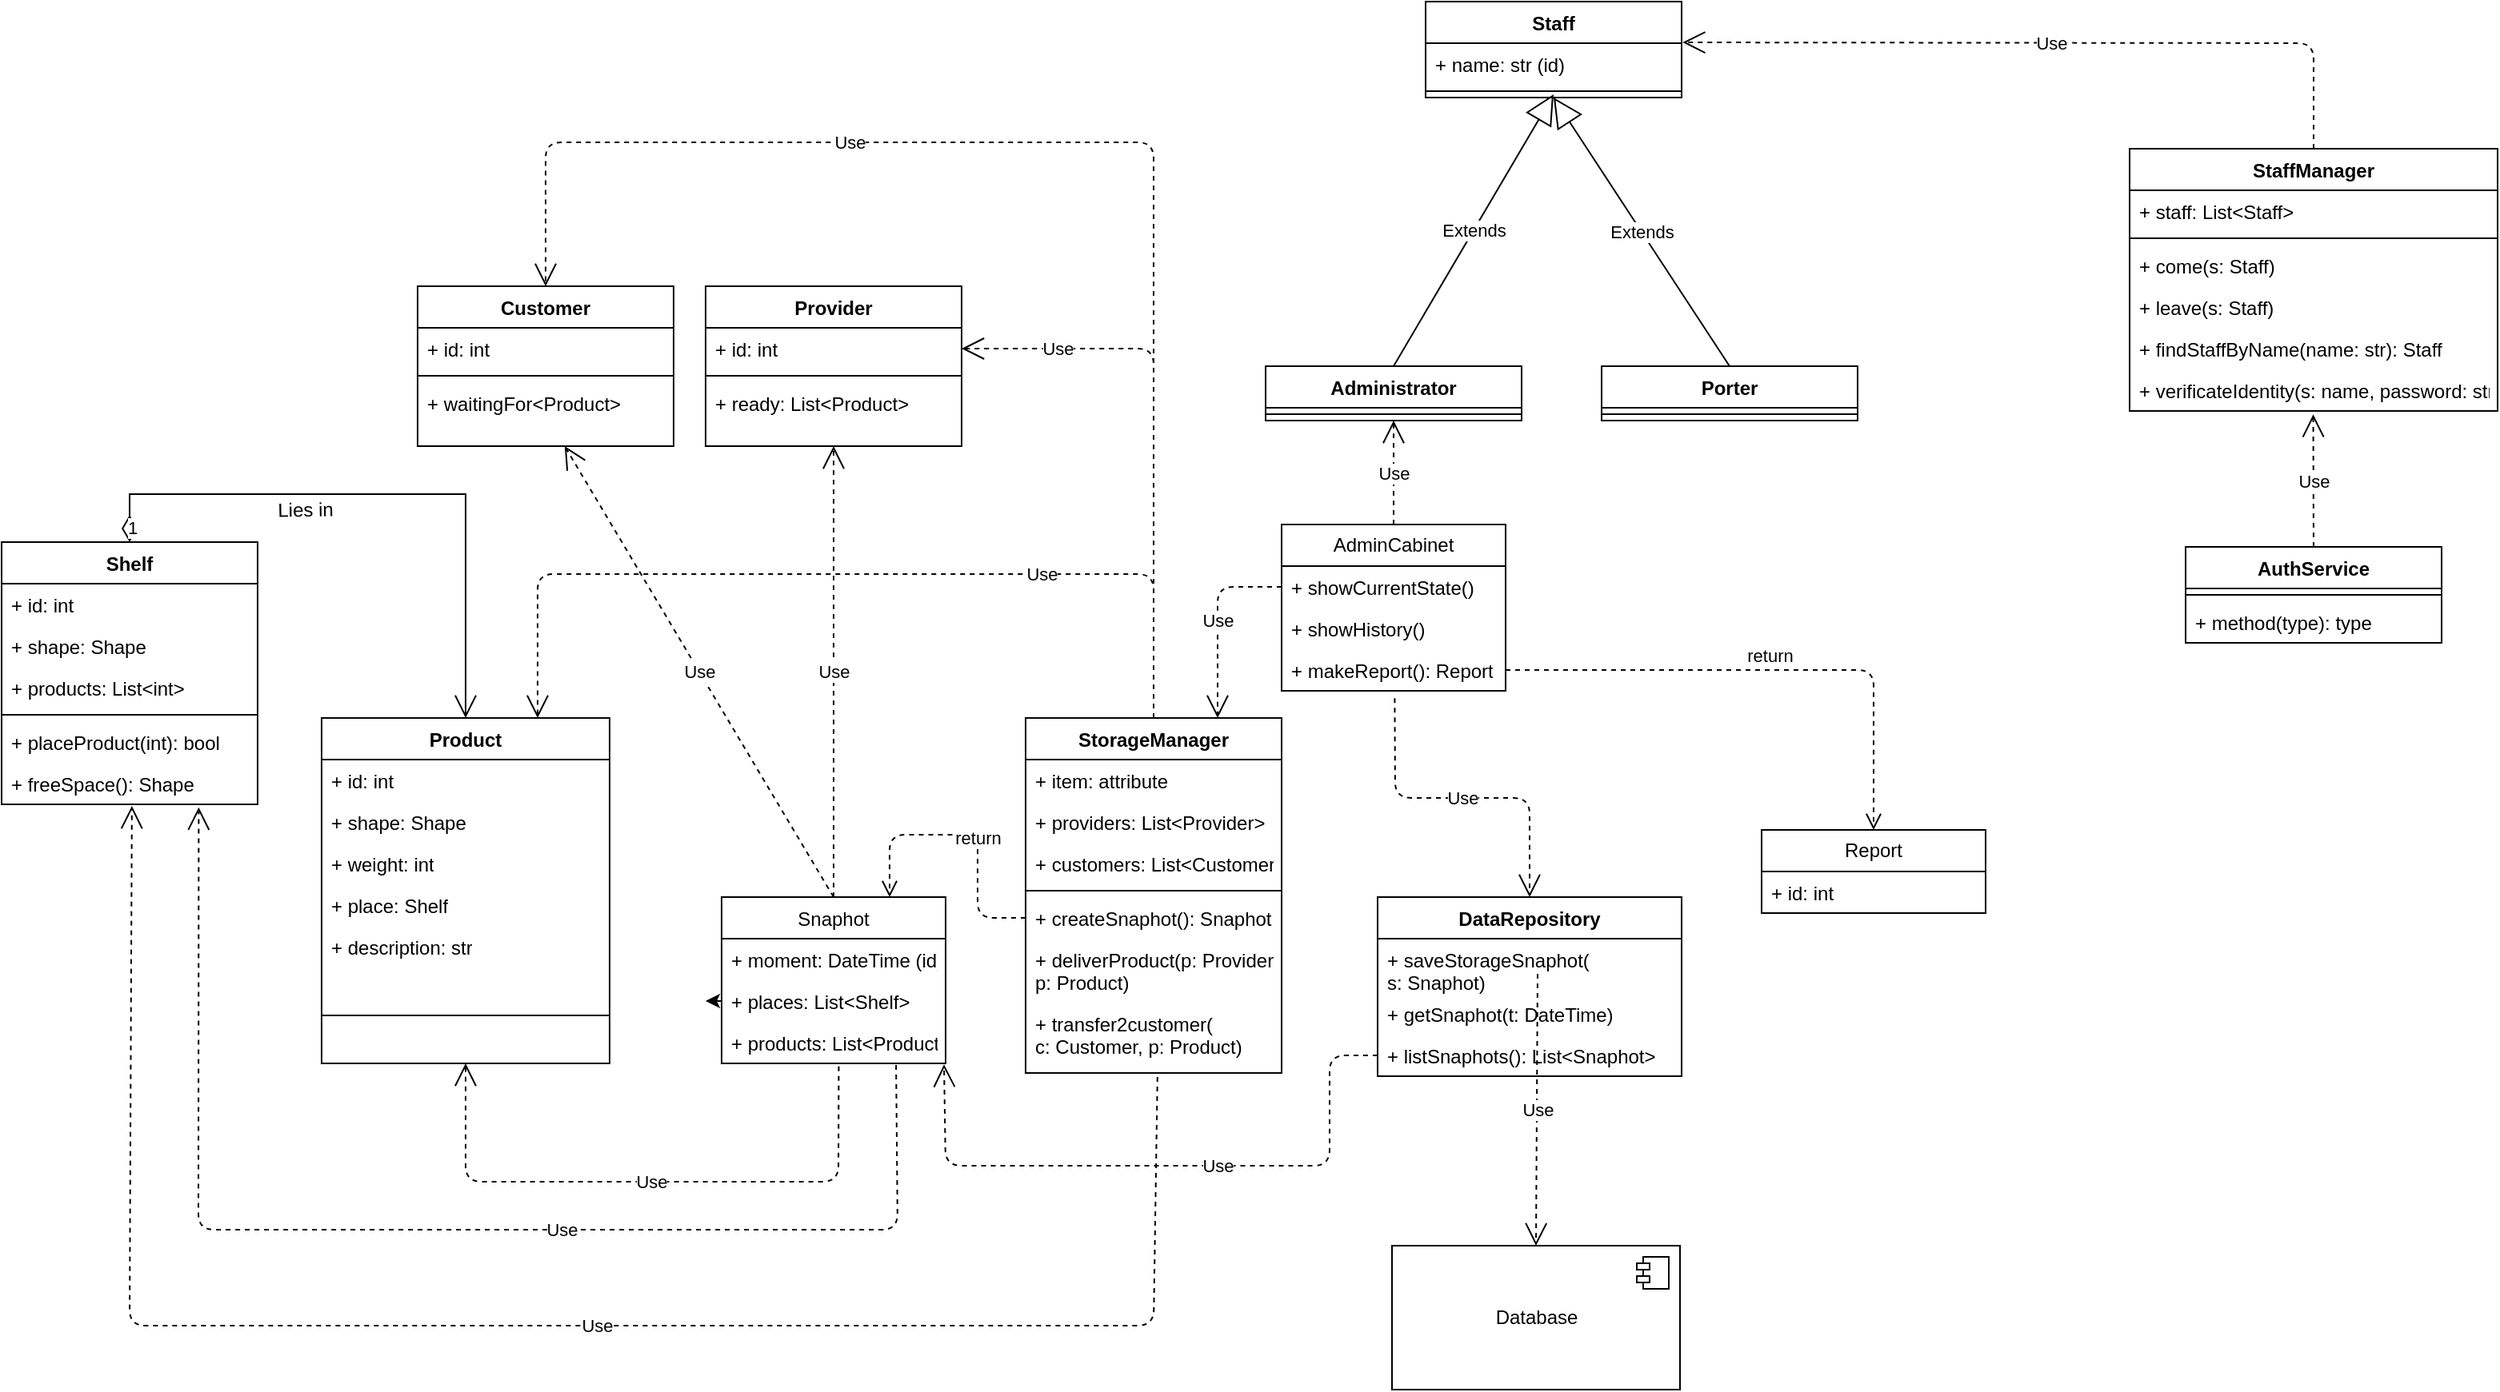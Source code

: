 <mxfile>
    <diagram name="Page-1" id="e7e014a7-5840-1c2e-5031-d8a46d1fe8dd">
        <mxGraphModel dx="1066" dy="604" grid="1" gridSize="10" guides="1" tooltips="1" connect="1" arrows="1" fold="1" page="1" pageScale="1" pageWidth="1169" pageHeight="826" background="none" math="0" shadow="0">
            <root>
                <mxCell id="0"/>
                <mxCell id="1" parent="0"/>
                <mxCell id="RKesw_0HOzha-FveR5lW-41" value="Product" style="swimlane;fontStyle=1;align=center;verticalAlign=top;childLayout=stackLayout;horizontal=1;startSize=26;horizontalStack=0;resizeParent=1;resizeParentMax=0;resizeLast=0;collapsible=1;marginBottom=0;whiteSpace=wrap;html=1;" parent="1" vertex="1">
                    <mxGeometry x="320" y="490" width="180" height="216" as="geometry"/>
                </mxCell>
                <mxCell id="RKesw_0HOzha-FveR5lW-48" value="+ id: int" style="text;strokeColor=none;fillColor=none;align=left;verticalAlign=top;spacingLeft=4;spacingRight=4;overflow=hidden;rotatable=0;points=[[0,0.5],[1,0.5]];portConstraint=eastwest;whiteSpace=wrap;html=1;" parent="RKesw_0HOzha-FveR5lW-41" vertex="1">
                    <mxGeometry y="26" width="180" height="26" as="geometry"/>
                </mxCell>
                <mxCell id="RKesw_0HOzha-FveR5lW-49" value="+ shape: Shape" style="text;strokeColor=none;fillColor=none;align=left;verticalAlign=top;spacingLeft=4;spacingRight=4;overflow=hidden;rotatable=0;points=[[0,0.5],[1,0.5]];portConstraint=eastwest;whiteSpace=wrap;html=1;" parent="RKesw_0HOzha-FveR5lW-41" vertex="1">
                    <mxGeometry y="52" width="180" height="26" as="geometry"/>
                </mxCell>
                <mxCell id="RKesw_0HOzha-FveR5lW-50" value="+ weight: int" style="text;strokeColor=none;fillColor=none;align=left;verticalAlign=top;spacingLeft=4;spacingRight=4;overflow=hidden;rotatable=0;points=[[0,0.5],[1,0.5]];portConstraint=eastwest;whiteSpace=wrap;html=1;" parent="RKesw_0HOzha-FveR5lW-41" vertex="1">
                    <mxGeometry y="78" width="180" height="26" as="geometry"/>
                </mxCell>
                <mxCell id="RKesw_0HOzha-FveR5lW-52" value="+ place: Shelf" style="text;strokeColor=none;fillColor=none;align=left;verticalAlign=top;spacingLeft=4;spacingRight=4;overflow=hidden;rotatable=0;points=[[0,0.5],[1,0.5]];portConstraint=eastwest;whiteSpace=wrap;html=1;" parent="RKesw_0HOzha-FveR5lW-41" vertex="1">
                    <mxGeometry y="104" width="180" height="26" as="geometry"/>
                </mxCell>
                <mxCell id="RKesw_0HOzha-FveR5lW-53" value="+ description: str" style="text;strokeColor=none;fillColor=none;align=left;verticalAlign=top;spacingLeft=4;spacingRight=4;overflow=hidden;rotatable=0;points=[[0,0.5],[1,0.5]];portConstraint=eastwest;whiteSpace=wrap;html=1;" parent="RKesw_0HOzha-FveR5lW-41" vertex="1">
                    <mxGeometry y="130" width="180" height="26" as="geometry"/>
                </mxCell>
                <mxCell id="RKesw_0HOzha-FveR5lW-43" value="" style="line;strokeWidth=1;fillColor=none;align=left;verticalAlign=middle;spacingTop=-1;spacingLeft=3;spacingRight=3;rotatable=0;labelPosition=right;points=[];portConstraint=eastwest;strokeColor=inherit;" parent="RKesw_0HOzha-FveR5lW-41" vertex="1">
                    <mxGeometry y="156" width="180" height="60" as="geometry"/>
                </mxCell>
                <mxCell id="RKesw_0HOzha-FveR5lW-59" value="Shelf" style="swimlane;fontStyle=1;align=center;verticalAlign=top;childLayout=stackLayout;horizontal=1;startSize=26;horizontalStack=0;resizeParent=1;resizeParentMax=0;resizeLast=0;collapsible=1;marginBottom=0;whiteSpace=wrap;html=1;" parent="1" vertex="1">
                    <mxGeometry x="120" y="380" width="160" height="164" as="geometry"/>
                </mxCell>
                <mxCell id="RKesw_0HOzha-FveR5lW-60" value="+ id: int" style="text;strokeColor=none;fillColor=none;align=left;verticalAlign=top;spacingLeft=4;spacingRight=4;overflow=hidden;rotatable=0;points=[[0,0.5],[1,0.5]];portConstraint=eastwest;whiteSpace=wrap;html=1;" parent="RKesw_0HOzha-FveR5lW-59" vertex="1">
                    <mxGeometry y="26" width="160" height="26" as="geometry"/>
                </mxCell>
                <mxCell id="RKesw_0HOzha-FveR5lW-63" value="+ shape: Shape" style="text;strokeColor=none;fillColor=none;align=left;verticalAlign=top;spacingLeft=4;spacingRight=4;overflow=hidden;rotatable=0;points=[[0,0.5],[1,0.5]];portConstraint=eastwest;whiteSpace=wrap;html=1;" parent="RKesw_0HOzha-FveR5lW-59" vertex="1">
                    <mxGeometry y="52" width="160" height="26" as="geometry"/>
                </mxCell>
                <mxCell id="RKesw_0HOzha-FveR5lW-65" value="+ products: List&amp;lt;int&amp;gt;" style="text;strokeColor=none;fillColor=none;align=left;verticalAlign=top;spacingLeft=4;spacingRight=4;overflow=hidden;rotatable=0;points=[[0,0.5],[1,0.5]];portConstraint=eastwest;whiteSpace=wrap;html=1;" parent="RKesw_0HOzha-FveR5lW-59" vertex="1">
                    <mxGeometry y="78" width="160" height="26" as="geometry"/>
                </mxCell>
                <mxCell id="RKesw_0HOzha-FveR5lW-61" value="" style="line;strokeWidth=1;fillColor=none;align=left;verticalAlign=middle;spacingTop=-1;spacingLeft=3;spacingRight=3;rotatable=0;labelPosition=right;points=[];portConstraint=eastwest;strokeColor=inherit;" parent="RKesw_0HOzha-FveR5lW-59" vertex="1">
                    <mxGeometry y="104" width="160" height="8" as="geometry"/>
                </mxCell>
                <mxCell id="RKesw_0HOzha-FveR5lW-62" value="&lt;div&gt;+ placeProduct(int): bool&lt;/div&gt;&lt;div&gt;&lt;br&gt;&lt;/div&gt;" style="text;strokeColor=none;fillColor=none;align=left;verticalAlign=top;spacingLeft=4;spacingRight=4;overflow=hidden;rotatable=0;points=[[0,0.5],[1,0.5]];portConstraint=eastwest;whiteSpace=wrap;html=1;" parent="RKesw_0HOzha-FveR5lW-59" vertex="1">
                    <mxGeometry y="112" width="160" height="26" as="geometry"/>
                </mxCell>
                <mxCell id="RKesw_0HOzha-FveR5lW-64" value="+ freeSpace(): Shape" style="text;strokeColor=none;fillColor=none;align=left;verticalAlign=top;spacingLeft=4;spacingRight=4;overflow=hidden;rotatable=0;points=[[0,0.5],[1,0.5]];portConstraint=eastwest;whiteSpace=wrap;html=1;" parent="RKesw_0HOzha-FveR5lW-59" vertex="1">
                    <mxGeometry y="138" width="160" height="26" as="geometry"/>
                </mxCell>
                <mxCell id="RKesw_0HOzha-FveR5lW-70" value="Provider" style="swimlane;fontStyle=1;align=center;verticalAlign=top;childLayout=stackLayout;horizontal=1;startSize=26;horizontalStack=0;resizeParent=1;resizeParentMax=0;resizeLast=0;collapsible=1;marginBottom=0;whiteSpace=wrap;html=1;" parent="1" vertex="1">
                    <mxGeometry x="560" y="220" width="160" height="100" as="geometry"/>
                </mxCell>
                <mxCell id="RKesw_0HOzha-FveR5lW-71" value="+ id: int" style="text;strokeColor=none;fillColor=none;align=left;verticalAlign=top;spacingLeft=4;spacingRight=4;overflow=hidden;rotatable=0;points=[[0,0.5],[1,0.5]];portConstraint=eastwest;whiteSpace=wrap;html=1;" parent="RKesw_0HOzha-FveR5lW-70" vertex="1">
                    <mxGeometry y="26" width="160" height="26" as="geometry"/>
                </mxCell>
                <mxCell id="RKesw_0HOzha-FveR5lW-72" value="" style="line;strokeWidth=1;fillColor=none;align=left;verticalAlign=middle;spacingTop=-1;spacingLeft=3;spacingRight=3;rotatable=0;labelPosition=right;points=[];portConstraint=eastwest;strokeColor=inherit;" parent="RKesw_0HOzha-FveR5lW-70" vertex="1">
                    <mxGeometry y="52" width="160" height="8" as="geometry"/>
                </mxCell>
                <mxCell id="RKesw_0HOzha-FveR5lW-73" value="+ ready: List&amp;lt;Product&amp;gt;" style="text;strokeColor=none;fillColor=none;align=left;verticalAlign=top;spacingLeft=4;spacingRight=4;overflow=hidden;rotatable=0;points=[[0,0.5],[1,0.5]];portConstraint=eastwest;whiteSpace=wrap;html=1;" parent="RKesw_0HOzha-FveR5lW-70" vertex="1">
                    <mxGeometry y="60" width="160" height="40" as="geometry"/>
                </mxCell>
                <mxCell id="RKesw_0HOzha-FveR5lW-77" value="Customer&lt;div&gt;&lt;br&gt;&lt;/div&gt;" style="swimlane;fontStyle=1;align=center;verticalAlign=top;childLayout=stackLayout;horizontal=1;startSize=26;horizontalStack=0;resizeParent=1;resizeParentMax=0;resizeLast=0;collapsible=1;marginBottom=0;whiteSpace=wrap;html=1;" parent="1" vertex="1">
                    <mxGeometry x="380" y="220" width="160" height="100" as="geometry"/>
                </mxCell>
                <mxCell id="RKesw_0HOzha-FveR5lW-78" value="+ id: int" style="text;strokeColor=none;fillColor=none;align=left;verticalAlign=top;spacingLeft=4;spacingRight=4;overflow=hidden;rotatable=0;points=[[0,0.5],[1,0.5]];portConstraint=eastwest;whiteSpace=wrap;html=1;" parent="RKesw_0HOzha-FveR5lW-77" vertex="1">
                    <mxGeometry y="26" width="160" height="26" as="geometry"/>
                </mxCell>
                <mxCell id="RKesw_0HOzha-FveR5lW-79" value="" style="line;strokeWidth=1;fillColor=none;align=left;verticalAlign=middle;spacingTop=-1;spacingLeft=3;spacingRight=3;rotatable=0;labelPosition=right;points=[];portConstraint=eastwest;strokeColor=inherit;" parent="RKesw_0HOzha-FveR5lW-77" vertex="1">
                    <mxGeometry y="52" width="160" height="8" as="geometry"/>
                </mxCell>
                <mxCell id="RKesw_0HOzha-FveR5lW-80" value="+ waitingFor&amp;lt;Product&amp;gt;" style="text;strokeColor=none;fillColor=none;align=left;verticalAlign=top;spacingLeft=4;spacingRight=4;overflow=hidden;rotatable=0;points=[[0,0.5],[1,0.5]];portConstraint=eastwest;whiteSpace=wrap;html=1;" parent="RKesw_0HOzha-FveR5lW-77" vertex="1">
                    <mxGeometry y="60" width="160" height="40" as="geometry"/>
                </mxCell>
                <mxCell id="RKesw_0HOzha-FveR5lW-83" value="Staff" style="swimlane;fontStyle=1;align=center;verticalAlign=top;childLayout=stackLayout;horizontal=1;startSize=26;horizontalStack=0;resizeParent=1;resizeParentMax=0;resizeLast=0;collapsible=1;marginBottom=0;whiteSpace=wrap;html=1;" parent="1" vertex="1">
                    <mxGeometry x="1010" y="42" width="160" height="60" as="geometry"/>
                </mxCell>
                <mxCell id="RKesw_0HOzha-FveR5lW-84" value="+ name: str (id)" style="text;strokeColor=none;fillColor=none;align=left;verticalAlign=top;spacingLeft=4;spacingRight=4;overflow=hidden;rotatable=0;points=[[0,0.5],[1,0.5]];portConstraint=eastwest;whiteSpace=wrap;html=1;" parent="RKesw_0HOzha-FveR5lW-83" vertex="1">
                    <mxGeometry y="26" width="160" height="26" as="geometry"/>
                </mxCell>
                <mxCell id="RKesw_0HOzha-FveR5lW-85" value="" style="line;strokeWidth=1;fillColor=none;align=left;verticalAlign=middle;spacingTop=-1;spacingLeft=3;spacingRight=3;rotatable=0;labelPosition=right;points=[];portConstraint=eastwest;strokeColor=inherit;" parent="RKesw_0HOzha-FveR5lW-83" vertex="1">
                    <mxGeometry y="52" width="160" height="8" as="geometry"/>
                </mxCell>
                <mxCell id="RKesw_0HOzha-FveR5lW-92" value="Porter" style="swimlane;fontStyle=1;align=center;verticalAlign=top;childLayout=stackLayout;horizontal=1;startSize=26;horizontalStack=0;resizeParent=1;resizeParentMax=0;resizeLast=0;collapsible=1;marginBottom=0;whiteSpace=wrap;html=1;" parent="1" vertex="1">
                    <mxGeometry x="1120" y="270" width="160" height="34" as="geometry"/>
                </mxCell>
                <mxCell id="RKesw_0HOzha-FveR5lW-94" value="" style="line;strokeWidth=1;fillColor=none;align=left;verticalAlign=middle;spacingTop=-1;spacingLeft=3;spacingRight=3;rotatable=0;labelPosition=right;points=[];portConstraint=eastwest;strokeColor=inherit;" parent="RKesw_0HOzha-FveR5lW-92" vertex="1">
                    <mxGeometry y="26" width="160" height="8" as="geometry"/>
                </mxCell>
                <mxCell id="RKesw_0HOzha-FveR5lW-111" value="1" style="endArrow=open;html=1;endSize=12;startArrow=diamondThin;startSize=14;startFill=0;edgeStyle=orthogonalEdgeStyle;align=left;verticalAlign=bottom;rounded=0;entryX=0.5;entryY=0;entryDx=0;entryDy=0;exitX=0.5;exitY=0;exitDx=0;exitDy=0;" parent="1" source="RKesw_0HOzha-FveR5lW-59" target="RKesw_0HOzha-FveR5lW-41" edge="1">
                    <mxGeometry x="-1" y="3" relative="1" as="geometry">
                        <mxPoint x="830" y="480" as="sourcePoint"/>
                        <mxPoint x="440" y="450" as="targetPoint"/>
                        <Array as="points">
                            <mxPoint x="200" y="350"/>
                            <mxPoint x="410" y="350"/>
                        </Array>
                    </mxGeometry>
                </mxCell>
                <mxCell id="RKesw_0HOzha-FveR5lW-112" value="Lies in" style="text;html=1;align=center;verticalAlign=middle;whiteSpace=wrap;rounded=0;rotation=-1;" parent="1" vertex="1">
                    <mxGeometry x="280" y="340" width="60" height="40" as="geometry"/>
                </mxCell>
                <mxCell id="RKesw_0HOzha-FveR5lW-115" value="Administrator" style="swimlane;fontStyle=1;align=center;verticalAlign=top;childLayout=stackLayout;horizontal=1;startSize=26;horizontalStack=0;resizeParent=1;resizeParentMax=0;resizeLast=0;collapsible=1;marginBottom=0;whiteSpace=wrap;html=1;" parent="1" vertex="1">
                    <mxGeometry x="910" y="270" width="160" height="34" as="geometry"/>
                </mxCell>
                <mxCell id="RKesw_0HOzha-FveR5lW-117" value="" style="line;strokeWidth=1;fillColor=none;align=left;verticalAlign=middle;spacingTop=-1;spacingLeft=3;spacingRight=3;rotatable=0;labelPosition=right;points=[];portConstraint=eastwest;strokeColor=inherit;" parent="RKesw_0HOzha-FveR5lW-115" vertex="1">
                    <mxGeometry y="26" width="160" height="8" as="geometry"/>
                </mxCell>
                <mxCell id="RKesw_0HOzha-FveR5lW-121" value="AdminCabinet" style="swimlane;fontStyle=0;childLayout=stackLayout;horizontal=1;startSize=26;fillColor=none;horizontalStack=0;resizeParent=1;resizeParentMax=0;resizeLast=0;collapsible=1;marginBottom=0;whiteSpace=wrap;html=1;" parent="1" vertex="1">
                    <mxGeometry x="920" y="369" width="140" height="104" as="geometry"/>
                </mxCell>
                <mxCell id="6" value="+ showCurrentState()" style="text;strokeColor=none;fillColor=none;align=left;verticalAlign=top;spacingLeft=4;spacingRight=4;overflow=hidden;rotatable=0;points=[[0,0.5],[1,0.5]];portConstraint=eastwest;" parent="RKesw_0HOzha-FveR5lW-121" vertex="1">
                    <mxGeometry y="26" width="140" height="26" as="geometry"/>
                </mxCell>
                <mxCell id="37" value="+ showHistory()" style="text;strokeColor=none;fillColor=none;align=left;verticalAlign=top;spacingLeft=4;spacingRight=4;overflow=hidden;rotatable=0;points=[[0,0.5],[1,0.5]];portConstraint=eastwest;" vertex="1" parent="RKesw_0HOzha-FveR5lW-121">
                    <mxGeometry y="52" width="140" height="26" as="geometry"/>
                </mxCell>
                <mxCell id="RKesw_0HOzha-FveR5lW-118" value="+ makeReport(): Report" style="text;strokeColor=none;fillColor=none;align=left;verticalAlign=top;spacingLeft=4;spacingRight=4;overflow=hidden;rotatable=0;points=[[0,0.5],[1,0.5]];portConstraint=eastwest;whiteSpace=wrap;html=1;" parent="RKesw_0HOzha-FveR5lW-121" vertex="1">
                    <mxGeometry y="78" width="140" height="26" as="geometry"/>
                </mxCell>
                <mxCell id="RKesw_0HOzha-FveR5lW-132" value="Report" style="swimlane;fontStyle=0;childLayout=stackLayout;horizontal=1;startSize=26;fillColor=none;horizontalStack=0;resizeParent=1;resizeParentMax=0;resizeLast=0;collapsible=1;marginBottom=0;whiteSpace=wrap;html=1;" parent="1" vertex="1">
                    <mxGeometry x="1220" y="560" width="140" height="52" as="geometry"/>
                </mxCell>
                <mxCell id="RKesw_0HOzha-FveR5lW-133" value="+ id: int" style="text;strokeColor=none;fillColor=none;align=left;verticalAlign=top;spacingLeft=4;spacingRight=4;overflow=hidden;rotatable=0;points=[[0,0.5],[1,0.5]];portConstraint=eastwest;whiteSpace=wrap;html=1;" parent="RKesw_0HOzha-FveR5lW-132" vertex="1">
                    <mxGeometry y="26" width="140" height="26" as="geometry"/>
                </mxCell>
                <mxCell id="RKesw_0HOzha-FveR5lW-141" value="DataRepository" style="swimlane;fontStyle=1;align=center;verticalAlign=top;childLayout=stackLayout;horizontal=1;startSize=26;horizontalStack=0;resizeParent=1;resizeParentMax=0;resizeLast=0;collapsible=1;marginBottom=0;whiteSpace=wrap;html=1;" parent="1" vertex="1">
                    <mxGeometry x="980" y="602" width="190" height="112" as="geometry"/>
                </mxCell>
                <mxCell id="3" value="+ saveStorageSnaphot(&#10;s: Snaphot)" style="text;strokeColor=none;fillColor=none;align=left;verticalAlign=top;spacingLeft=4;spacingRight=4;overflow=hidden;rotatable=0;points=[[0,0.5],[1,0.5]];portConstraint=eastwest;" parent="RKesw_0HOzha-FveR5lW-141" vertex="1">
                    <mxGeometry y="26" width="190" height="34" as="geometry"/>
                </mxCell>
                <mxCell id="5" value="+ getSnaphot(t: DateTime)" style="text;strokeColor=none;fillColor=none;align=left;verticalAlign=top;spacingLeft=4;spacingRight=4;overflow=hidden;rotatable=0;points=[[0,0.5],[1,0.5]];portConstraint=eastwest;" parent="RKesw_0HOzha-FveR5lW-141" vertex="1">
                    <mxGeometry y="60" width="190" height="26" as="geometry"/>
                </mxCell>
                <mxCell id="38" value="+ listSnaphots(): List&lt;Snaphot&gt;" style="text;strokeColor=none;fillColor=none;align=left;verticalAlign=top;spacingLeft=4;spacingRight=4;overflow=hidden;rotatable=0;points=[[0,0.5],[1,0.5]];portConstraint=eastwest;" vertex="1" parent="RKesw_0HOzha-FveR5lW-141">
                    <mxGeometry y="86" width="190" height="26" as="geometry"/>
                </mxCell>
                <mxCell id="10" value="Use" style="endArrow=open;endSize=12;dashed=1;html=1;entryX=0.5;entryY=1;entryDx=0;entryDy=0;exitX=0.5;exitY=0;exitDx=0;exitDy=0;" edge="1" parent="1" source="RKesw_0HOzha-FveR5lW-121" target="RKesw_0HOzha-FveR5lW-115">
                    <mxGeometry width="160" relative="1" as="geometry">
                        <mxPoint x="970" y="330" as="sourcePoint"/>
                        <mxPoint x="950" y="450" as="targetPoint"/>
                    </mxGeometry>
                </mxCell>
                <mxCell id="15" value="StorageManager" style="swimlane;fontStyle=1;align=center;verticalAlign=top;childLayout=stackLayout;horizontal=1;startSize=26;horizontalStack=0;resizeParent=1;resizeParentMax=0;resizeLast=0;collapsible=1;marginBottom=0;" vertex="1" parent="1">
                    <mxGeometry x="760" y="490" width="160" height="222" as="geometry"/>
                </mxCell>
                <mxCell id="72" value="+ item: attribute" style="text;strokeColor=none;fillColor=none;align=left;verticalAlign=top;spacingLeft=4;spacingRight=4;overflow=hidden;rotatable=0;points=[[0,0.5],[1,0.5]];portConstraint=eastwest;" vertex="1" parent="15">
                    <mxGeometry y="26" width="160" height="26" as="geometry"/>
                </mxCell>
                <mxCell id="16" value="+ providers: List&lt;Provider&gt;" style="text;strokeColor=none;fillColor=none;align=left;verticalAlign=top;spacingLeft=4;spacingRight=4;overflow=hidden;rotatable=0;points=[[0,0.5],[1,0.5]];portConstraint=eastwest;" vertex="1" parent="15">
                    <mxGeometry y="52" width="160" height="26" as="geometry"/>
                </mxCell>
                <mxCell id="73" value="+ customers: List&lt;Customer&gt;" style="text;strokeColor=none;fillColor=none;align=left;verticalAlign=top;spacingLeft=4;spacingRight=4;overflow=hidden;rotatable=0;points=[[0,0.5],[1,0.5]];portConstraint=eastwest;" vertex="1" parent="15">
                    <mxGeometry y="78" width="160" height="26" as="geometry"/>
                </mxCell>
                <mxCell id="17" value="" style="line;strokeWidth=1;fillColor=none;align=left;verticalAlign=middle;spacingTop=-1;spacingLeft=3;spacingRight=3;rotatable=0;labelPosition=right;points=[];portConstraint=eastwest;strokeColor=inherit;" vertex="1" parent="15">
                    <mxGeometry y="104" width="160" height="8" as="geometry"/>
                </mxCell>
                <mxCell id="25" value="+ createSnaphot(): Snaphot" style="text;strokeColor=none;fillColor=none;align=left;verticalAlign=top;spacingLeft=4;spacingRight=4;overflow=hidden;rotatable=0;points=[[0,0.5],[1,0.5]];portConstraint=eastwest;" vertex="1" parent="15">
                    <mxGeometry y="112" width="160" height="26" as="geometry"/>
                </mxCell>
                <mxCell id="18" value="+ deliverProduct(p: Provider,&#10;p: Product)&#10;" style="text;strokeColor=none;fillColor=none;align=left;verticalAlign=top;spacingLeft=4;spacingRight=4;overflow=hidden;rotatable=0;points=[[0,0.5],[1,0.5]];portConstraint=eastwest;" vertex="1" parent="15">
                    <mxGeometry y="138" width="160" height="40" as="geometry"/>
                </mxCell>
                <mxCell id="19" value="+ transfer2customer(&#10;c: Customer, p: Product)" style="text;strokeColor=none;fillColor=none;align=left;verticalAlign=top;spacingLeft=4;spacingRight=4;overflow=hidden;rotatable=0;points=[[0,0.5],[1,0.5]];portConstraint=eastwest;" vertex="1" parent="15">
                    <mxGeometry y="178" width="160" height="44" as="geometry"/>
                </mxCell>
                <mxCell id="20" value="Use" style="endArrow=open;endSize=12;dashed=1;html=1;exitX=0.5;exitY=0;exitDx=0;exitDy=0;entryX=1;entryY=0.5;entryDx=0;entryDy=0;" edge="1" parent="1" source="15" target="RKesw_0HOzha-FveR5lW-71">
                    <mxGeometry x="0.658" width="160" relative="1" as="geometry">
                        <mxPoint x="390" y="550" as="sourcePoint"/>
                        <mxPoint x="550" y="550" as="targetPoint"/>
                        <Array as="points">
                            <mxPoint x="840" y="259"/>
                        </Array>
                        <mxPoint as="offset"/>
                    </mxGeometry>
                </mxCell>
                <mxCell id="21" value="Use" style="endArrow=open;endSize=12;dashed=1;html=1;exitX=0.5;exitY=0;exitDx=0;exitDy=0;" edge="1" parent="1" source="15">
                    <mxGeometry x="0.325" width="160" relative="1" as="geometry">
                        <mxPoint x="620" y="450" as="sourcePoint"/>
                        <mxPoint x="460" y="220" as="targetPoint"/>
                        <Array as="points">
                            <mxPoint x="840" y="130"/>
                            <mxPoint x="460" y="130"/>
                        </Array>
                        <mxPoint as="offset"/>
                    </mxGeometry>
                </mxCell>
                <mxCell id="22" value="Use" style="endArrow=open;endSize=12;dashed=1;html=1;entryX=0.509;entryY=1.039;entryDx=0;entryDy=0;exitX=0.515;exitY=1.057;exitDx=0;exitDy=0;exitPerimeter=0;entryPerimeter=0;" edge="1" parent="1" source="19" target="RKesw_0HOzha-FveR5lW-64">
                    <mxGeometry x="-0.1" width="160" relative="1" as="geometry">
                        <mxPoint x="620" y="450" as="sourcePoint"/>
                        <mxPoint x="550" y="430" as="targetPoint"/>
                        <Array as="points">
                            <mxPoint x="840" y="870"/>
                            <mxPoint x="200" y="870"/>
                        </Array>
                        <mxPoint as="offset"/>
                    </mxGeometry>
                </mxCell>
                <mxCell id="23" value="Use" style="endArrow=open;endSize=12;dashed=1;html=1;exitX=0.5;exitY=0;exitDx=0;exitDy=0;entryX=0.75;entryY=0;entryDx=0;entryDy=0;" edge="1" parent="1" source="15" target="RKesw_0HOzha-FveR5lW-41">
                    <mxGeometry x="-0.434" width="160" relative="1" as="geometry">
                        <mxPoint x="390" y="430" as="sourcePoint"/>
                        <mxPoint x="410" y="490" as="targetPoint"/>
                        <Array as="points">
                            <mxPoint x="840" y="400"/>
                            <mxPoint x="610" y="400"/>
                            <mxPoint x="455" y="400"/>
                        </Array>
                        <mxPoint as="offset"/>
                    </mxGeometry>
                </mxCell>
                <mxCell id="24" value="Use" style="endArrow=open;endSize=12;dashed=1;html=1;exitX=0;exitY=0.5;exitDx=0;exitDy=0;entryX=0.75;entryY=0;entryDx=0;entryDy=0;" edge="1" parent="1" source="6" target="15">
                    <mxGeometry width="160" relative="1" as="geometry">
                        <mxPoint x="620" y="500" as="sourcePoint"/>
                        <mxPoint x="780" y="500" as="targetPoint"/>
                        <Array as="points">
                            <mxPoint x="880" y="408"/>
                        </Array>
                    </mxGeometry>
                </mxCell>
                <mxCell id="26" value="Snaphot" style="swimlane;fontStyle=0;childLayout=stackLayout;horizontal=1;startSize=26;fillColor=none;horizontalStack=0;resizeParent=1;resizeParentMax=0;resizeLast=0;collapsible=1;marginBottom=0;" vertex="1" parent="1">
                    <mxGeometry x="570" y="602" width="140" height="104" as="geometry"/>
                </mxCell>
                <mxCell id="27" value="+ moment: DateTime (id)" style="text;strokeColor=none;fillColor=none;align=left;verticalAlign=top;spacingLeft=4;spacingRight=4;overflow=hidden;rotatable=0;points=[[0,0.5],[1,0.5]];portConstraint=eastwest;" vertex="1" parent="26">
                    <mxGeometry y="26" width="140" height="26" as="geometry"/>
                </mxCell>
                <mxCell id="28" value="+ places: List&lt;Shelf&gt;" style="text;strokeColor=none;fillColor=none;align=left;verticalAlign=top;spacingLeft=4;spacingRight=4;overflow=hidden;rotatable=0;points=[[0,0.5],[1,0.5]];portConstraint=eastwest;" vertex="1" parent="26">
                    <mxGeometry y="52" width="140" height="26" as="geometry"/>
                </mxCell>
                <mxCell id="29" value="+ products: List&lt;Product&gt;" style="text;strokeColor=none;fillColor=none;align=left;verticalAlign=top;spacingLeft=4;spacingRight=4;overflow=hidden;rotatable=0;points=[[0,0.5],[1,0.5]];portConstraint=eastwest;" vertex="1" parent="26">
                    <mxGeometry y="78" width="140" height="26" as="geometry"/>
                </mxCell>
                <mxCell id="30" value="Use" style="endArrow=open;endSize=12;dashed=1;html=1;exitX=0.5;exitY=0;exitDx=0;exitDy=0;" edge="1" parent="1" source="26" target="RKesw_0HOzha-FveR5lW-73">
                    <mxGeometry width="160" relative="1" as="geometry">
                        <mxPoint x="610" y="510" as="sourcePoint"/>
                        <mxPoint x="690" y="410" as="targetPoint"/>
                    </mxGeometry>
                </mxCell>
                <mxCell id="31" value="Use" style="endArrow=open;endSize=12;dashed=1;html=1;exitX=0.5;exitY=0;exitDx=0;exitDy=0;" edge="1" parent="1" source="26" target="RKesw_0HOzha-FveR5lW-80">
                    <mxGeometry width="160" relative="1" as="geometry">
                        <mxPoint x="610" y="510" as="sourcePoint"/>
                        <mxPoint x="770" y="510" as="targetPoint"/>
                    </mxGeometry>
                </mxCell>
                <mxCell id="32" value="Use" style="endArrow=open;endSize=12;dashed=1;html=1;entryX=0.77;entryY=1.071;entryDx=0;entryDy=0;entryPerimeter=0;exitX=0.779;exitY=1.039;exitDx=0;exitDy=0;exitPerimeter=0;" edge="1" parent="1" source="29" target="RKesw_0HOzha-FveR5lW-64">
                    <mxGeometry x="-0.222" width="160" relative="1" as="geometry">
                        <mxPoint x="650" y="600" as="sourcePoint"/>
                        <mxPoint x="770" y="510" as="targetPoint"/>
                        <Array as="points">
                            <mxPoint x="680" y="810"/>
                            <mxPoint x="243" y="810"/>
                        </Array>
                        <mxPoint as="offset"/>
                    </mxGeometry>
                </mxCell>
                <mxCell id="33" value="Use" style="endArrow=open;endSize=12;dashed=1;html=1;exitX=0.523;exitY=1.071;exitDx=0;exitDy=0;exitPerimeter=0;entryX=0.5;entryY=1;entryDx=0;entryDy=0;" edge="1" parent="1" source="29" target="RKesw_0HOzha-FveR5lW-41">
                    <mxGeometry width="160" relative="1" as="geometry">
                        <mxPoint x="610" y="510" as="sourcePoint"/>
                        <mxPoint x="360" y="780" as="targetPoint"/>
                        <Array as="points">
                            <mxPoint x="643" y="780"/>
                            <mxPoint x="410" y="780"/>
                        </Array>
                    </mxGeometry>
                </mxCell>
                <mxCell id="34" value="return" style="html=1;verticalAlign=bottom;endArrow=open;dashed=1;endSize=8;entryX=0.75;entryY=0;entryDx=0;entryDy=0;exitX=0;exitY=0.5;exitDx=0;exitDy=0;" edge="1" parent="1" source="25" target="26">
                    <mxGeometry x="-0.194" relative="1" as="geometry">
                        <mxPoint x="720" y="540" as="sourcePoint"/>
                        <mxPoint x="650" y="510" as="targetPoint"/>
                        <Array as="points">
                            <mxPoint x="730" y="615"/>
                            <mxPoint x="730" y="563"/>
                            <mxPoint x="675" y="563"/>
                        </Array>
                        <mxPoint as="offset"/>
                    </mxGeometry>
                </mxCell>
                <mxCell id="35" value="return" style="html=1;verticalAlign=bottom;endArrow=open;dashed=1;endSize=8;exitX=1;exitY=0.5;exitDx=0;exitDy=0;entryX=0.5;entryY=0;entryDx=0;entryDy=0;" edge="1" parent="1" source="RKesw_0HOzha-FveR5lW-118" target="RKesw_0HOzha-FveR5lW-132">
                    <mxGeometry relative="1" as="geometry">
                        <mxPoint x="950" y="510" as="sourcePoint"/>
                        <mxPoint x="870" y="510" as="targetPoint"/>
                        <Array as="points">
                            <mxPoint x="1290" y="460"/>
                        </Array>
                    </mxGeometry>
                </mxCell>
                <mxCell id="36" value="Use" style="endArrow=open;endSize=12;dashed=1;html=1;exitX=0.505;exitY=1.18;exitDx=0;exitDy=0;exitPerimeter=0;entryX=0.5;entryY=0;entryDx=0;entryDy=0;" edge="1" parent="1" source="RKesw_0HOzha-FveR5lW-118" target="RKesw_0HOzha-FveR5lW-141">
                    <mxGeometry width="160" relative="1" as="geometry">
                        <mxPoint x="830" y="510" as="sourcePoint"/>
                        <mxPoint x="990" y="510" as="targetPoint"/>
                        <Array as="points">
                            <mxPoint x="991" y="540"/>
                            <mxPoint x="1075" y="540"/>
                        </Array>
                    </mxGeometry>
                </mxCell>
                <mxCell id="40" value="Database" style="html=1;dropTarget=0;" vertex="1" parent="1">
                    <mxGeometry x="989" y="820" width="180" height="90" as="geometry"/>
                </mxCell>
                <mxCell id="41" value="" style="shape=module;jettyWidth=8;jettyHeight=4;" vertex="1" parent="40">
                    <mxGeometry x="1" width="20" height="20" relative="1" as="geometry">
                        <mxPoint x="-27" y="7" as="offset"/>
                    </mxGeometry>
                </mxCell>
                <mxCell id="42" value="Use" style="endArrow=open;endSize=12;dashed=1;html=1;entryX=0.5;entryY=0;entryDx=0;entryDy=0;" edge="1" parent="1" target="40">
                    <mxGeometry width="160" relative="1" as="geometry">
                        <mxPoint x="1080" y="650" as="sourcePoint"/>
                        <mxPoint x="990" y="630" as="targetPoint"/>
                    </mxGeometry>
                </mxCell>
                <mxCell id="44" value="StaffManager" style="swimlane;fontStyle=1;align=center;verticalAlign=top;childLayout=stackLayout;horizontal=1;startSize=26;horizontalStack=0;resizeParent=1;resizeParentMax=0;resizeLast=0;collapsible=1;marginBottom=0;" vertex="1" parent="1">
                    <mxGeometry x="1450" y="134" width="230" height="164" as="geometry"/>
                </mxCell>
                <mxCell id="45" value="+ staff: List&lt;Staff&gt;" style="text;strokeColor=none;fillColor=none;align=left;verticalAlign=top;spacingLeft=4;spacingRight=4;overflow=hidden;rotatable=0;points=[[0,0.5],[1,0.5]];portConstraint=eastwest;" vertex="1" parent="44">
                    <mxGeometry y="26" width="230" height="26" as="geometry"/>
                </mxCell>
                <mxCell id="46" value="" style="line;strokeWidth=1;fillColor=none;align=left;verticalAlign=middle;spacingTop=-1;spacingLeft=3;spacingRight=3;rotatable=0;labelPosition=right;points=[];portConstraint=eastwest;strokeColor=inherit;" vertex="1" parent="44">
                    <mxGeometry y="52" width="230" height="8" as="geometry"/>
                </mxCell>
                <mxCell id="47" value="+ come(s: Staff)" style="text;strokeColor=none;fillColor=none;align=left;verticalAlign=top;spacingLeft=4;spacingRight=4;overflow=hidden;rotatable=0;points=[[0,0.5],[1,0.5]];portConstraint=eastwest;" vertex="1" parent="44">
                    <mxGeometry y="60" width="230" height="26" as="geometry"/>
                </mxCell>
                <mxCell id="62" value="+ leave(s: Staff)" style="text;strokeColor=none;fillColor=none;align=left;verticalAlign=top;spacingLeft=4;spacingRight=4;overflow=hidden;rotatable=0;points=[[0,0.5],[1,0.5]];portConstraint=eastwest;" vertex="1" parent="44">
                    <mxGeometry y="86" width="230" height="26" as="geometry"/>
                </mxCell>
                <mxCell id="71" value="+ findStaffByName(name: str): Staff" style="text;strokeColor=none;fillColor=none;align=left;verticalAlign=top;spacingLeft=4;spacingRight=4;overflow=hidden;rotatable=0;points=[[0,0.5],[1,0.5]];portConstraint=eastwest;" vertex="1" parent="44">
                    <mxGeometry y="112" width="230" height="26" as="geometry"/>
                </mxCell>
                <mxCell id="68" value="+ verificateIdentity(s: name, password: str)" style="text;strokeColor=none;fillColor=none;align=left;verticalAlign=top;spacingLeft=4;spacingRight=4;overflow=hidden;rotatable=0;points=[[0,0.5],[1,0.5]];portConstraint=eastwest;" vertex="1" parent="44">
                    <mxGeometry y="138" width="230" height="26" as="geometry"/>
                </mxCell>
                <mxCell id="49" value="Use" style="endArrow=open;endSize=12;dashed=1;html=1;exitX=0.5;exitY=0;exitDx=0;exitDy=0;entryX=1.004;entryY=-0.019;entryDx=0;entryDy=0;entryPerimeter=0;" edge="1" parent="1" source="44" target="RKesw_0HOzha-FveR5lW-84">
                    <mxGeometry width="160" relative="1" as="geometry">
                        <mxPoint x="1050" y="230" as="sourcePoint"/>
                        <mxPoint x="1210" y="230" as="targetPoint"/>
                        <Array as="points">
                            <mxPoint x="1565" y="68"/>
                        </Array>
                    </mxGeometry>
                </mxCell>
                <mxCell id="50" style="edgeStyle=none;html=1;exitX=0;exitY=0.5;exitDx=0;exitDy=0;" edge="1" parent="1" source="28">
                    <mxGeometry relative="1" as="geometry">
                        <mxPoint x="560" y="667" as="targetPoint"/>
                    </mxGeometry>
                </mxCell>
                <mxCell id="51" value="Use" style="endArrow=open;endSize=12;dashed=1;html=1;exitX=0;exitY=0.5;exitDx=0;exitDy=0;entryX=0.993;entryY=1.026;entryDx=0;entryDy=0;entryPerimeter=0;" edge="1" parent="1" source="38" target="29">
                    <mxGeometry x="-0.16" width="160" relative="1" as="geometry">
                        <mxPoint x="740" y="510" as="sourcePoint"/>
                        <mxPoint x="900" y="510" as="targetPoint"/>
                        <Array as="points">
                            <mxPoint x="950" y="701"/>
                            <mxPoint x="950" y="770"/>
                            <mxPoint x="710" y="770"/>
                        </Array>
                        <mxPoint as="offset"/>
                    </mxGeometry>
                </mxCell>
                <mxCell id="60" value="Extends" style="endArrow=block;endSize=16;endFill=0;html=1;exitX=0.5;exitY=0;exitDx=0;exitDy=0;entryX=0.5;entryY=1;entryDx=0;entryDy=0;" edge="1" parent="1" source="RKesw_0HOzha-FveR5lW-92" target="RKesw_0HOzha-FveR5lW-83">
                    <mxGeometry width="160" relative="1" as="geometry">
                        <mxPoint x="1170" y="250" as="sourcePoint"/>
                        <mxPoint x="1330" y="250" as="targetPoint"/>
                    </mxGeometry>
                </mxCell>
                <mxCell id="61" value="Extends" style="endArrow=block;endSize=16;endFill=0;html=1;exitX=0.5;exitY=0;exitDx=0;exitDy=0;" edge="1" parent="1" source="RKesw_0HOzha-FveR5lW-115">
                    <mxGeometry width="160" relative="1" as="geometry">
                        <mxPoint x="1170" y="250" as="sourcePoint"/>
                        <mxPoint x="1090" y="100" as="targetPoint"/>
                    </mxGeometry>
                </mxCell>
                <mxCell id="63" value="AuthService" style="swimlane;fontStyle=1;align=center;verticalAlign=top;childLayout=stackLayout;horizontal=1;startSize=26;horizontalStack=0;resizeParent=1;resizeParentMax=0;resizeLast=0;collapsible=1;marginBottom=0;" vertex="1" parent="1">
                    <mxGeometry x="1485" y="383" width="160" height="60" as="geometry"/>
                </mxCell>
                <mxCell id="65" value="" style="line;strokeWidth=1;fillColor=none;align=left;verticalAlign=middle;spacingTop=-1;spacingLeft=3;spacingRight=3;rotatable=0;labelPosition=right;points=[];portConstraint=eastwest;strokeColor=inherit;" vertex="1" parent="63">
                    <mxGeometry y="26" width="160" height="8" as="geometry"/>
                </mxCell>
                <mxCell id="66" value="+ method(type): type" style="text;strokeColor=none;fillColor=none;align=left;verticalAlign=top;spacingLeft=4;spacingRight=4;overflow=hidden;rotatable=0;points=[[0,0.5],[1,0.5]];portConstraint=eastwest;" vertex="1" parent="63">
                    <mxGeometry y="34" width="160" height="26" as="geometry"/>
                </mxCell>
                <mxCell id="70" value="Use" style="endArrow=open;endSize=12;dashed=1;html=1;exitX=0.5;exitY=0;exitDx=0;exitDy=0;entryX=0.499;entryY=1.084;entryDx=0;entryDy=0;entryPerimeter=0;" edge="1" parent="1" source="63" target="68">
                    <mxGeometry width="160" relative="1" as="geometry">
                        <mxPoint x="1240" y="320" as="sourcePoint"/>
                        <mxPoint x="1400" y="320" as="targetPoint"/>
                    </mxGeometry>
                </mxCell>
            </root>
        </mxGraphModel>
    </diagram>
</mxfile>